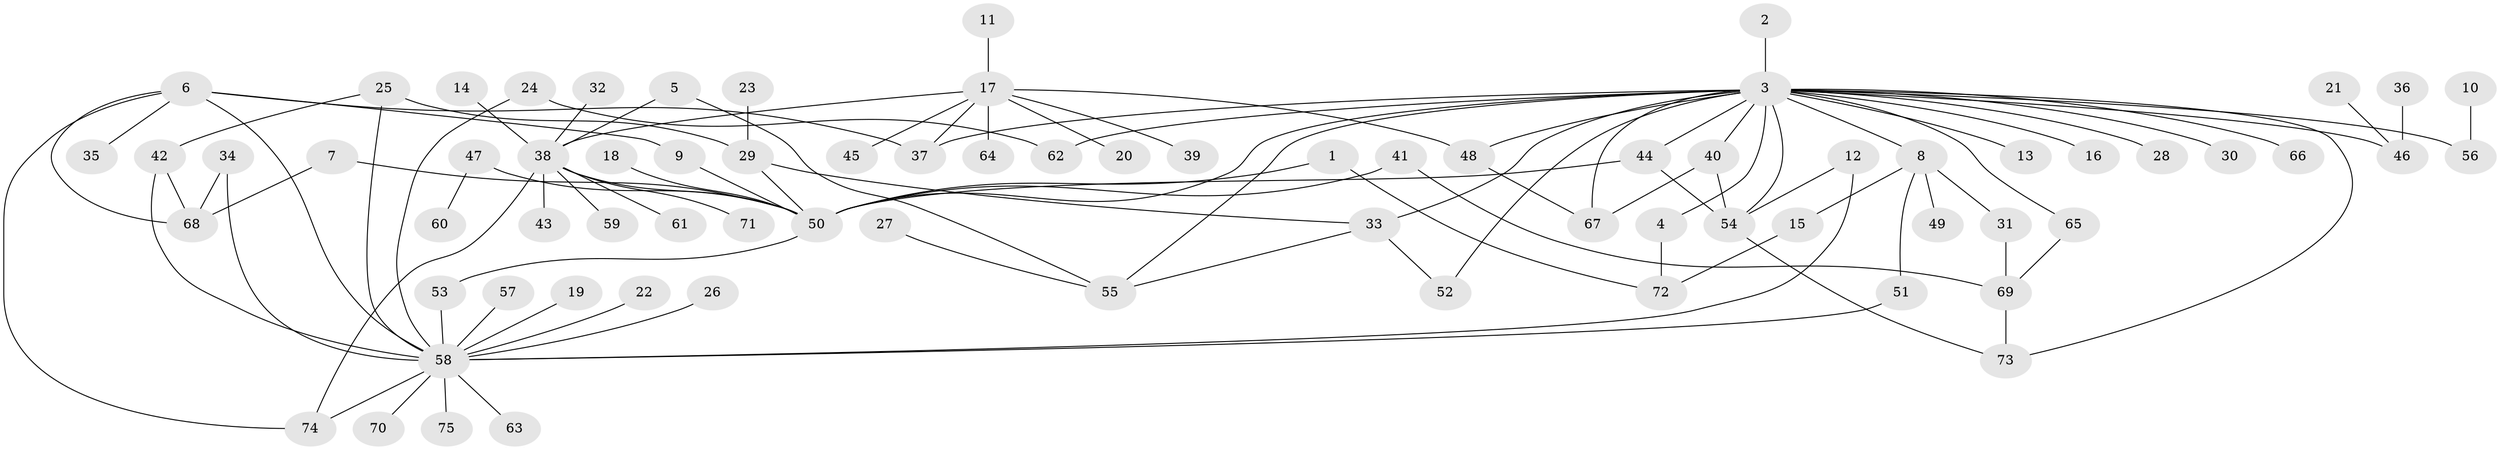 // original degree distribution, {14: 0.008064516129032258, 25: 0.008064516129032258, 2: 0.21774193548387097, 3: 0.13709677419354838, 1: 0.4838709677419355, 11: 0.008064516129032258, 6: 0.03225806451612903, 4: 0.056451612903225805, 18: 0.008064516129032258, 9: 0.008064516129032258, 5: 0.03225806451612903}
// Generated by graph-tools (version 1.1) at 2025/36/03/04/25 23:36:58]
// undirected, 75 vertices, 103 edges
graph export_dot {
  node [color=gray90,style=filled];
  1;
  2;
  3;
  4;
  5;
  6;
  7;
  8;
  9;
  10;
  11;
  12;
  13;
  14;
  15;
  16;
  17;
  18;
  19;
  20;
  21;
  22;
  23;
  24;
  25;
  26;
  27;
  28;
  29;
  30;
  31;
  32;
  33;
  34;
  35;
  36;
  37;
  38;
  39;
  40;
  41;
  42;
  43;
  44;
  45;
  46;
  47;
  48;
  49;
  50;
  51;
  52;
  53;
  54;
  55;
  56;
  57;
  58;
  59;
  60;
  61;
  62;
  63;
  64;
  65;
  66;
  67;
  68;
  69;
  70;
  71;
  72;
  73;
  74;
  75;
  1 -- 50 [weight=1.0];
  1 -- 72 [weight=1.0];
  2 -- 3 [weight=1.0];
  3 -- 4 [weight=1.0];
  3 -- 8 [weight=1.0];
  3 -- 13 [weight=1.0];
  3 -- 16 [weight=1.0];
  3 -- 28 [weight=1.0];
  3 -- 30 [weight=1.0];
  3 -- 33 [weight=1.0];
  3 -- 37 [weight=1.0];
  3 -- 40 [weight=2.0];
  3 -- 44 [weight=1.0];
  3 -- 46 [weight=1.0];
  3 -- 48 [weight=1.0];
  3 -- 50 [weight=1.0];
  3 -- 52 [weight=1.0];
  3 -- 54 [weight=1.0];
  3 -- 55 [weight=1.0];
  3 -- 56 [weight=1.0];
  3 -- 62 [weight=1.0];
  3 -- 65 [weight=1.0];
  3 -- 66 [weight=1.0];
  3 -- 67 [weight=1.0];
  3 -- 73 [weight=1.0];
  4 -- 72 [weight=1.0];
  5 -- 38 [weight=1.0];
  5 -- 55 [weight=1.0];
  6 -- 9 [weight=1.0];
  6 -- 35 [weight=1.0];
  6 -- 37 [weight=1.0];
  6 -- 58 [weight=1.0];
  6 -- 68 [weight=1.0];
  6 -- 74 [weight=1.0];
  7 -- 50 [weight=1.0];
  7 -- 68 [weight=1.0];
  8 -- 15 [weight=1.0];
  8 -- 31 [weight=1.0];
  8 -- 49 [weight=1.0];
  8 -- 51 [weight=1.0];
  9 -- 50 [weight=1.0];
  10 -- 56 [weight=1.0];
  11 -- 17 [weight=1.0];
  12 -- 54 [weight=1.0];
  12 -- 58 [weight=1.0];
  14 -- 38 [weight=1.0];
  15 -- 72 [weight=1.0];
  17 -- 20 [weight=1.0];
  17 -- 37 [weight=1.0];
  17 -- 38 [weight=1.0];
  17 -- 39 [weight=1.0];
  17 -- 45 [weight=1.0];
  17 -- 48 [weight=1.0];
  17 -- 64 [weight=1.0];
  18 -- 50 [weight=1.0];
  19 -- 58 [weight=2.0];
  21 -- 46 [weight=1.0];
  22 -- 58 [weight=1.0];
  23 -- 29 [weight=1.0];
  24 -- 58 [weight=1.0];
  24 -- 62 [weight=1.0];
  25 -- 29 [weight=1.0];
  25 -- 42 [weight=1.0];
  25 -- 58 [weight=1.0];
  26 -- 58 [weight=1.0];
  27 -- 55 [weight=1.0];
  29 -- 33 [weight=1.0];
  29 -- 50 [weight=2.0];
  31 -- 69 [weight=1.0];
  32 -- 38 [weight=1.0];
  33 -- 52 [weight=1.0];
  33 -- 55 [weight=1.0];
  34 -- 58 [weight=1.0];
  34 -- 68 [weight=1.0];
  36 -- 46 [weight=1.0];
  38 -- 43 [weight=1.0];
  38 -- 50 [weight=1.0];
  38 -- 59 [weight=1.0];
  38 -- 61 [weight=1.0];
  38 -- 71 [weight=1.0];
  38 -- 74 [weight=1.0];
  40 -- 54 [weight=2.0];
  40 -- 67 [weight=1.0];
  41 -- 50 [weight=1.0];
  41 -- 69 [weight=1.0];
  42 -- 58 [weight=1.0];
  42 -- 68 [weight=1.0];
  44 -- 50 [weight=1.0];
  44 -- 54 [weight=1.0];
  47 -- 50 [weight=1.0];
  47 -- 60 [weight=1.0];
  48 -- 67 [weight=1.0];
  50 -- 53 [weight=1.0];
  51 -- 58 [weight=1.0];
  53 -- 58 [weight=2.0];
  54 -- 73 [weight=1.0];
  57 -- 58 [weight=1.0];
  58 -- 63 [weight=1.0];
  58 -- 70 [weight=1.0];
  58 -- 74 [weight=1.0];
  58 -- 75 [weight=1.0];
  65 -- 69 [weight=1.0];
  69 -- 73 [weight=1.0];
}
